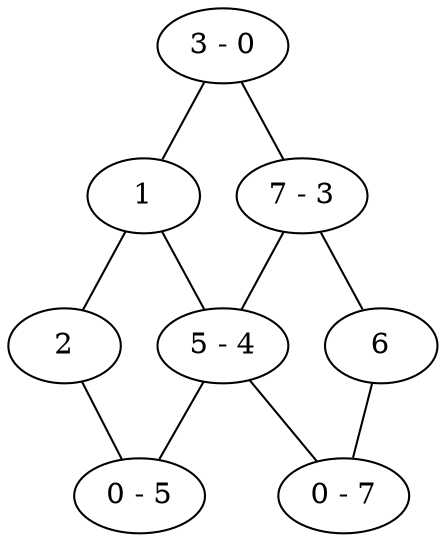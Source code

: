 graph new_graph {
	0[label="3 - 0"];
	1;
	2;
	3[label="7 - 3"];
	4[label="5 - 4"];
	5[label="0 - 5"];
	6;
	7[label="0 - 7"];
	0--1;
	0--3;
	1--2;
	1--4;
	2--5;
	3--4;
	3--6;
	4--5;
	4--7;
	6--7;
	}

